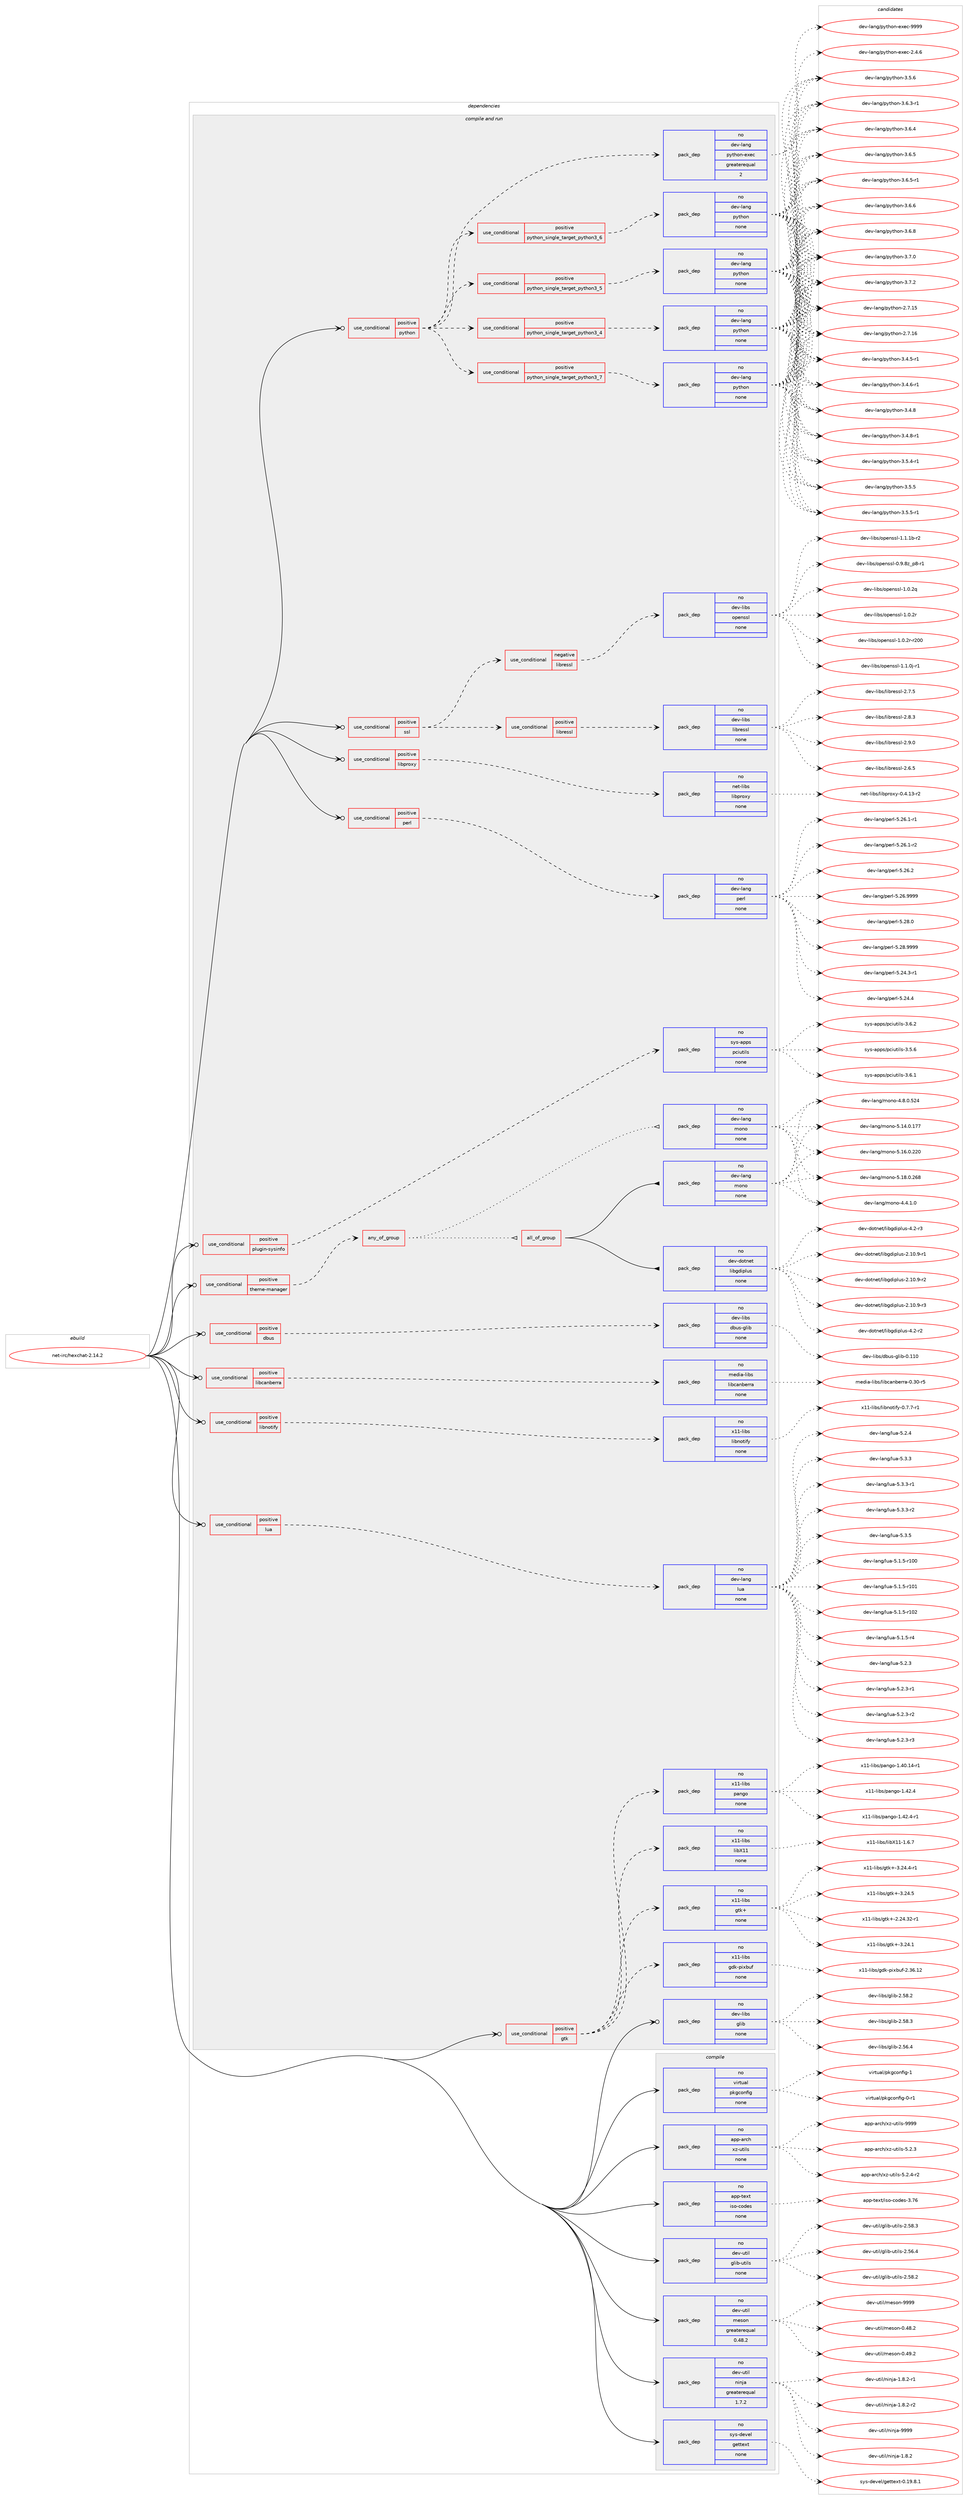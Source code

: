 digraph prolog {

# *************
# Graph options
# *************

newrank=true;
concentrate=true;
compound=true;
graph [rankdir=LR,fontname=Helvetica,fontsize=10,ranksep=1.5];#, ranksep=2.5, nodesep=0.2];
edge  [arrowhead=vee];
node  [fontname=Helvetica,fontsize=10];

# **********
# The ebuild
# **********

subgraph cluster_leftcol {
color=gray;
rank=same;
label=<<i>ebuild</i>>;
id [label="net-irc/hexchat-2.14.2", color=red, width=4, href="../net-irc/hexchat-2.14.2.svg"];
}

# ****************
# The dependencies
# ****************

subgraph cluster_midcol {
color=gray;
label=<<i>dependencies</i>>;
subgraph cluster_compile {
fillcolor="#eeeeee";
style=filled;
label=<<i>compile</i>>;
subgraph pack1184245 {
dependency1656429 [label=<<TABLE BORDER="0" CELLBORDER="1" CELLSPACING="0" CELLPADDING="4" WIDTH="220"><TR><TD ROWSPAN="6" CELLPADDING="30">pack_dep</TD></TR><TR><TD WIDTH="110">no</TD></TR><TR><TD>app-arch</TD></TR><TR><TD>xz-utils</TD></TR><TR><TD>none</TD></TR><TR><TD></TD></TR></TABLE>>, shape=none, color=blue];
}
id:e -> dependency1656429:w [weight=20,style="solid",arrowhead="vee"];
subgraph pack1184246 {
dependency1656430 [label=<<TABLE BORDER="0" CELLBORDER="1" CELLSPACING="0" CELLPADDING="4" WIDTH="220"><TR><TD ROWSPAN="6" CELLPADDING="30">pack_dep</TD></TR><TR><TD WIDTH="110">no</TD></TR><TR><TD>app-text</TD></TR><TR><TD>iso-codes</TD></TR><TR><TD>none</TD></TR><TR><TD></TD></TR></TABLE>>, shape=none, color=blue];
}
id:e -> dependency1656430:w [weight=20,style="solid",arrowhead="vee"];
subgraph pack1184247 {
dependency1656431 [label=<<TABLE BORDER="0" CELLBORDER="1" CELLSPACING="0" CELLPADDING="4" WIDTH="220"><TR><TD ROWSPAN="6" CELLPADDING="30">pack_dep</TD></TR><TR><TD WIDTH="110">no</TD></TR><TR><TD>dev-util</TD></TR><TR><TD>glib-utils</TD></TR><TR><TD>none</TD></TR><TR><TD></TD></TR></TABLE>>, shape=none, color=blue];
}
id:e -> dependency1656431:w [weight=20,style="solid",arrowhead="vee"];
subgraph pack1184248 {
dependency1656432 [label=<<TABLE BORDER="0" CELLBORDER="1" CELLSPACING="0" CELLPADDING="4" WIDTH="220"><TR><TD ROWSPAN="6" CELLPADDING="30">pack_dep</TD></TR><TR><TD WIDTH="110">no</TD></TR><TR><TD>dev-util</TD></TR><TR><TD>meson</TD></TR><TR><TD>greaterequal</TD></TR><TR><TD>0.48.2</TD></TR></TABLE>>, shape=none, color=blue];
}
id:e -> dependency1656432:w [weight=20,style="solid",arrowhead="vee"];
subgraph pack1184249 {
dependency1656433 [label=<<TABLE BORDER="0" CELLBORDER="1" CELLSPACING="0" CELLPADDING="4" WIDTH="220"><TR><TD ROWSPAN="6" CELLPADDING="30">pack_dep</TD></TR><TR><TD WIDTH="110">no</TD></TR><TR><TD>dev-util</TD></TR><TR><TD>ninja</TD></TR><TR><TD>greaterequal</TD></TR><TR><TD>1.7.2</TD></TR></TABLE>>, shape=none, color=blue];
}
id:e -> dependency1656433:w [weight=20,style="solid",arrowhead="vee"];
subgraph pack1184250 {
dependency1656434 [label=<<TABLE BORDER="0" CELLBORDER="1" CELLSPACING="0" CELLPADDING="4" WIDTH="220"><TR><TD ROWSPAN="6" CELLPADDING="30">pack_dep</TD></TR><TR><TD WIDTH="110">no</TD></TR><TR><TD>sys-devel</TD></TR><TR><TD>gettext</TD></TR><TR><TD>none</TD></TR><TR><TD></TD></TR></TABLE>>, shape=none, color=blue];
}
id:e -> dependency1656434:w [weight=20,style="solid",arrowhead="vee"];
subgraph pack1184251 {
dependency1656435 [label=<<TABLE BORDER="0" CELLBORDER="1" CELLSPACING="0" CELLPADDING="4" WIDTH="220"><TR><TD ROWSPAN="6" CELLPADDING="30">pack_dep</TD></TR><TR><TD WIDTH="110">no</TD></TR><TR><TD>virtual</TD></TR><TR><TD>pkgconfig</TD></TR><TR><TD>none</TD></TR><TR><TD></TD></TR></TABLE>>, shape=none, color=blue];
}
id:e -> dependency1656435:w [weight=20,style="solid",arrowhead="vee"];
}
subgraph cluster_compileandrun {
fillcolor="#eeeeee";
style=filled;
label=<<i>compile and run</i>>;
subgraph cond445334 {
dependency1656436 [label=<<TABLE BORDER="0" CELLBORDER="1" CELLSPACING="0" CELLPADDING="4"><TR><TD ROWSPAN="3" CELLPADDING="10">use_conditional</TD></TR><TR><TD>positive</TD></TR><TR><TD>dbus</TD></TR></TABLE>>, shape=none, color=red];
subgraph pack1184252 {
dependency1656437 [label=<<TABLE BORDER="0" CELLBORDER="1" CELLSPACING="0" CELLPADDING="4" WIDTH="220"><TR><TD ROWSPAN="6" CELLPADDING="30">pack_dep</TD></TR><TR><TD WIDTH="110">no</TD></TR><TR><TD>dev-libs</TD></TR><TR><TD>dbus-glib</TD></TR><TR><TD>none</TD></TR><TR><TD></TD></TR></TABLE>>, shape=none, color=blue];
}
dependency1656436:e -> dependency1656437:w [weight=20,style="dashed",arrowhead="vee"];
}
id:e -> dependency1656436:w [weight=20,style="solid",arrowhead="odotvee"];
subgraph cond445335 {
dependency1656438 [label=<<TABLE BORDER="0" CELLBORDER="1" CELLSPACING="0" CELLPADDING="4"><TR><TD ROWSPAN="3" CELLPADDING="10">use_conditional</TD></TR><TR><TD>positive</TD></TR><TR><TD>gtk</TD></TR></TABLE>>, shape=none, color=red];
subgraph pack1184253 {
dependency1656439 [label=<<TABLE BORDER="0" CELLBORDER="1" CELLSPACING="0" CELLPADDING="4" WIDTH="220"><TR><TD ROWSPAN="6" CELLPADDING="30">pack_dep</TD></TR><TR><TD WIDTH="110">no</TD></TR><TR><TD>x11-libs</TD></TR><TR><TD>gdk-pixbuf</TD></TR><TR><TD>none</TD></TR><TR><TD></TD></TR></TABLE>>, shape=none, color=blue];
}
dependency1656438:e -> dependency1656439:w [weight=20,style="dashed",arrowhead="vee"];
subgraph pack1184254 {
dependency1656440 [label=<<TABLE BORDER="0" CELLBORDER="1" CELLSPACING="0" CELLPADDING="4" WIDTH="220"><TR><TD ROWSPAN="6" CELLPADDING="30">pack_dep</TD></TR><TR><TD WIDTH="110">no</TD></TR><TR><TD>x11-libs</TD></TR><TR><TD>gtk+</TD></TR><TR><TD>none</TD></TR><TR><TD></TD></TR></TABLE>>, shape=none, color=blue];
}
dependency1656438:e -> dependency1656440:w [weight=20,style="dashed",arrowhead="vee"];
subgraph pack1184255 {
dependency1656441 [label=<<TABLE BORDER="0" CELLBORDER="1" CELLSPACING="0" CELLPADDING="4" WIDTH="220"><TR><TD ROWSPAN="6" CELLPADDING="30">pack_dep</TD></TR><TR><TD WIDTH="110">no</TD></TR><TR><TD>x11-libs</TD></TR><TR><TD>libX11</TD></TR><TR><TD>none</TD></TR><TR><TD></TD></TR></TABLE>>, shape=none, color=blue];
}
dependency1656438:e -> dependency1656441:w [weight=20,style="dashed",arrowhead="vee"];
subgraph pack1184256 {
dependency1656442 [label=<<TABLE BORDER="0" CELLBORDER="1" CELLSPACING="0" CELLPADDING="4" WIDTH="220"><TR><TD ROWSPAN="6" CELLPADDING="30">pack_dep</TD></TR><TR><TD WIDTH="110">no</TD></TR><TR><TD>x11-libs</TD></TR><TR><TD>pango</TD></TR><TR><TD>none</TD></TR><TR><TD></TD></TR></TABLE>>, shape=none, color=blue];
}
dependency1656438:e -> dependency1656442:w [weight=20,style="dashed",arrowhead="vee"];
}
id:e -> dependency1656438:w [weight=20,style="solid",arrowhead="odotvee"];
subgraph cond445336 {
dependency1656443 [label=<<TABLE BORDER="0" CELLBORDER="1" CELLSPACING="0" CELLPADDING="4"><TR><TD ROWSPAN="3" CELLPADDING="10">use_conditional</TD></TR><TR><TD>positive</TD></TR><TR><TD>libcanberra</TD></TR></TABLE>>, shape=none, color=red];
subgraph pack1184257 {
dependency1656444 [label=<<TABLE BORDER="0" CELLBORDER="1" CELLSPACING="0" CELLPADDING="4" WIDTH="220"><TR><TD ROWSPAN="6" CELLPADDING="30">pack_dep</TD></TR><TR><TD WIDTH="110">no</TD></TR><TR><TD>media-libs</TD></TR><TR><TD>libcanberra</TD></TR><TR><TD>none</TD></TR><TR><TD></TD></TR></TABLE>>, shape=none, color=blue];
}
dependency1656443:e -> dependency1656444:w [weight=20,style="dashed",arrowhead="vee"];
}
id:e -> dependency1656443:w [weight=20,style="solid",arrowhead="odotvee"];
subgraph cond445337 {
dependency1656445 [label=<<TABLE BORDER="0" CELLBORDER="1" CELLSPACING="0" CELLPADDING="4"><TR><TD ROWSPAN="3" CELLPADDING="10">use_conditional</TD></TR><TR><TD>positive</TD></TR><TR><TD>libnotify</TD></TR></TABLE>>, shape=none, color=red];
subgraph pack1184258 {
dependency1656446 [label=<<TABLE BORDER="0" CELLBORDER="1" CELLSPACING="0" CELLPADDING="4" WIDTH="220"><TR><TD ROWSPAN="6" CELLPADDING="30">pack_dep</TD></TR><TR><TD WIDTH="110">no</TD></TR><TR><TD>x11-libs</TD></TR><TR><TD>libnotify</TD></TR><TR><TD>none</TD></TR><TR><TD></TD></TR></TABLE>>, shape=none, color=blue];
}
dependency1656445:e -> dependency1656446:w [weight=20,style="dashed",arrowhead="vee"];
}
id:e -> dependency1656445:w [weight=20,style="solid",arrowhead="odotvee"];
subgraph cond445338 {
dependency1656447 [label=<<TABLE BORDER="0" CELLBORDER="1" CELLSPACING="0" CELLPADDING="4"><TR><TD ROWSPAN="3" CELLPADDING="10">use_conditional</TD></TR><TR><TD>positive</TD></TR><TR><TD>libproxy</TD></TR></TABLE>>, shape=none, color=red];
subgraph pack1184259 {
dependency1656448 [label=<<TABLE BORDER="0" CELLBORDER="1" CELLSPACING="0" CELLPADDING="4" WIDTH="220"><TR><TD ROWSPAN="6" CELLPADDING="30">pack_dep</TD></TR><TR><TD WIDTH="110">no</TD></TR><TR><TD>net-libs</TD></TR><TR><TD>libproxy</TD></TR><TR><TD>none</TD></TR><TR><TD></TD></TR></TABLE>>, shape=none, color=blue];
}
dependency1656447:e -> dependency1656448:w [weight=20,style="dashed",arrowhead="vee"];
}
id:e -> dependency1656447:w [weight=20,style="solid",arrowhead="odotvee"];
subgraph cond445339 {
dependency1656449 [label=<<TABLE BORDER="0" CELLBORDER="1" CELLSPACING="0" CELLPADDING="4"><TR><TD ROWSPAN="3" CELLPADDING="10">use_conditional</TD></TR><TR><TD>positive</TD></TR><TR><TD>lua</TD></TR></TABLE>>, shape=none, color=red];
subgraph pack1184260 {
dependency1656450 [label=<<TABLE BORDER="0" CELLBORDER="1" CELLSPACING="0" CELLPADDING="4" WIDTH="220"><TR><TD ROWSPAN="6" CELLPADDING="30">pack_dep</TD></TR><TR><TD WIDTH="110">no</TD></TR><TR><TD>dev-lang</TD></TR><TR><TD>lua</TD></TR><TR><TD>none</TD></TR><TR><TD></TD></TR></TABLE>>, shape=none, color=blue];
}
dependency1656449:e -> dependency1656450:w [weight=20,style="dashed",arrowhead="vee"];
}
id:e -> dependency1656449:w [weight=20,style="solid",arrowhead="odotvee"];
subgraph cond445340 {
dependency1656451 [label=<<TABLE BORDER="0" CELLBORDER="1" CELLSPACING="0" CELLPADDING="4"><TR><TD ROWSPAN="3" CELLPADDING="10">use_conditional</TD></TR><TR><TD>positive</TD></TR><TR><TD>perl</TD></TR></TABLE>>, shape=none, color=red];
subgraph pack1184261 {
dependency1656452 [label=<<TABLE BORDER="0" CELLBORDER="1" CELLSPACING="0" CELLPADDING="4" WIDTH="220"><TR><TD ROWSPAN="6" CELLPADDING="30">pack_dep</TD></TR><TR><TD WIDTH="110">no</TD></TR><TR><TD>dev-lang</TD></TR><TR><TD>perl</TD></TR><TR><TD>none</TD></TR><TR><TD></TD></TR></TABLE>>, shape=none, color=blue];
}
dependency1656451:e -> dependency1656452:w [weight=20,style="dashed",arrowhead="vee"];
}
id:e -> dependency1656451:w [weight=20,style="solid",arrowhead="odotvee"];
subgraph cond445341 {
dependency1656453 [label=<<TABLE BORDER="0" CELLBORDER="1" CELLSPACING="0" CELLPADDING="4"><TR><TD ROWSPAN="3" CELLPADDING="10">use_conditional</TD></TR><TR><TD>positive</TD></TR><TR><TD>plugin-sysinfo</TD></TR></TABLE>>, shape=none, color=red];
subgraph pack1184262 {
dependency1656454 [label=<<TABLE BORDER="0" CELLBORDER="1" CELLSPACING="0" CELLPADDING="4" WIDTH="220"><TR><TD ROWSPAN="6" CELLPADDING="30">pack_dep</TD></TR><TR><TD WIDTH="110">no</TD></TR><TR><TD>sys-apps</TD></TR><TR><TD>pciutils</TD></TR><TR><TD>none</TD></TR><TR><TD></TD></TR></TABLE>>, shape=none, color=blue];
}
dependency1656453:e -> dependency1656454:w [weight=20,style="dashed",arrowhead="vee"];
}
id:e -> dependency1656453:w [weight=20,style="solid",arrowhead="odotvee"];
subgraph cond445342 {
dependency1656455 [label=<<TABLE BORDER="0" CELLBORDER="1" CELLSPACING="0" CELLPADDING="4"><TR><TD ROWSPAN="3" CELLPADDING="10">use_conditional</TD></TR><TR><TD>positive</TD></TR><TR><TD>python</TD></TR></TABLE>>, shape=none, color=red];
subgraph cond445343 {
dependency1656456 [label=<<TABLE BORDER="0" CELLBORDER="1" CELLSPACING="0" CELLPADDING="4"><TR><TD ROWSPAN="3" CELLPADDING="10">use_conditional</TD></TR><TR><TD>positive</TD></TR><TR><TD>python_single_target_python3_4</TD></TR></TABLE>>, shape=none, color=red];
subgraph pack1184263 {
dependency1656457 [label=<<TABLE BORDER="0" CELLBORDER="1" CELLSPACING="0" CELLPADDING="4" WIDTH="220"><TR><TD ROWSPAN="6" CELLPADDING="30">pack_dep</TD></TR><TR><TD WIDTH="110">no</TD></TR><TR><TD>dev-lang</TD></TR><TR><TD>python</TD></TR><TR><TD>none</TD></TR><TR><TD></TD></TR></TABLE>>, shape=none, color=blue];
}
dependency1656456:e -> dependency1656457:w [weight=20,style="dashed",arrowhead="vee"];
}
dependency1656455:e -> dependency1656456:w [weight=20,style="dashed",arrowhead="vee"];
subgraph cond445344 {
dependency1656458 [label=<<TABLE BORDER="0" CELLBORDER="1" CELLSPACING="0" CELLPADDING="4"><TR><TD ROWSPAN="3" CELLPADDING="10">use_conditional</TD></TR><TR><TD>positive</TD></TR><TR><TD>python_single_target_python3_5</TD></TR></TABLE>>, shape=none, color=red];
subgraph pack1184264 {
dependency1656459 [label=<<TABLE BORDER="0" CELLBORDER="1" CELLSPACING="0" CELLPADDING="4" WIDTH="220"><TR><TD ROWSPAN="6" CELLPADDING="30">pack_dep</TD></TR><TR><TD WIDTH="110">no</TD></TR><TR><TD>dev-lang</TD></TR><TR><TD>python</TD></TR><TR><TD>none</TD></TR><TR><TD></TD></TR></TABLE>>, shape=none, color=blue];
}
dependency1656458:e -> dependency1656459:w [weight=20,style="dashed",arrowhead="vee"];
}
dependency1656455:e -> dependency1656458:w [weight=20,style="dashed",arrowhead="vee"];
subgraph cond445345 {
dependency1656460 [label=<<TABLE BORDER="0" CELLBORDER="1" CELLSPACING="0" CELLPADDING="4"><TR><TD ROWSPAN="3" CELLPADDING="10">use_conditional</TD></TR><TR><TD>positive</TD></TR><TR><TD>python_single_target_python3_6</TD></TR></TABLE>>, shape=none, color=red];
subgraph pack1184265 {
dependency1656461 [label=<<TABLE BORDER="0" CELLBORDER="1" CELLSPACING="0" CELLPADDING="4" WIDTH="220"><TR><TD ROWSPAN="6" CELLPADDING="30">pack_dep</TD></TR><TR><TD WIDTH="110">no</TD></TR><TR><TD>dev-lang</TD></TR><TR><TD>python</TD></TR><TR><TD>none</TD></TR><TR><TD></TD></TR></TABLE>>, shape=none, color=blue];
}
dependency1656460:e -> dependency1656461:w [weight=20,style="dashed",arrowhead="vee"];
}
dependency1656455:e -> dependency1656460:w [weight=20,style="dashed",arrowhead="vee"];
subgraph cond445346 {
dependency1656462 [label=<<TABLE BORDER="0" CELLBORDER="1" CELLSPACING="0" CELLPADDING="4"><TR><TD ROWSPAN="3" CELLPADDING="10">use_conditional</TD></TR><TR><TD>positive</TD></TR><TR><TD>python_single_target_python3_7</TD></TR></TABLE>>, shape=none, color=red];
subgraph pack1184266 {
dependency1656463 [label=<<TABLE BORDER="0" CELLBORDER="1" CELLSPACING="0" CELLPADDING="4" WIDTH="220"><TR><TD ROWSPAN="6" CELLPADDING="30">pack_dep</TD></TR><TR><TD WIDTH="110">no</TD></TR><TR><TD>dev-lang</TD></TR><TR><TD>python</TD></TR><TR><TD>none</TD></TR><TR><TD></TD></TR></TABLE>>, shape=none, color=blue];
}
dependency1656462:e -> dependency1656463:w [weight=20,style="dashed",arrowhead="vee"];
}
dependency1656455:e -> dependency1656462:w [weight=20,style="dashed",arrowhead="vee"];
subgraph pack1184267 {
dependency1656464 [label=<<TABLE BORDER="0" CELLBORDER="1" CELLSPACING="0" CELLPADDING="4" WIDTH="220"><TR><TD ROWSPAN="6" CELLPADDING="30">pack_dep</TD></TR><TR><TD WIDTH="110">no</TD></TR><TR><TD>dev-lang</TD></TR><TR><TD>python-exec</TD></TR><TR><TD>greaterequal</TD></TR><TR><TD>2</TD></TR></TABLE>>, shape=none, color=blue];
}
dependency1656455:e -> dependency1656464:w [weight=20,style="dashed",arrowhead="vee"];
}
id:e -> dependency1656455:w [weight=20,style="solid",arrowhead="odotvee"];
subgraph cond445347 {
dependency1656465 [label=<<TABLE BORDER="0" CELLBORDER="1" CELLSPACING="0" CELLPADDING="4"><TR><TD ROWSPAN="3" CELLPADDING="10">use_conditional</TD></TR><TR><TD>positive</TD></TR><TR><TD>ssl</TD></TR></TABLE>>, shape=none, color=red];
subgraph cond445348 {
dependency1656466 [label=<<TABLE BORDER="0" CELLBORDER="1" CELLSPACING="0" CELLPADDING="4"><TR><TD ROWSPAN="3" CELLPADDING="10">use_conditional</TD></TR><TR><TD>negative</TD></TR><TR><TD>libressl</TD></TR></TABLE>>, shape=none, color=red];
subgraph pack1184268 {
dependency1656467 [label=<<TABLE BORDER="0" CELLBORDER="1" CELLSPACING="0" CELLPADDING="4" WIDTH="220"><TR><TD ROWSPAN="6" CELLPADDING="30">pack_dep</TD></TR><TR><TD WIDTH="110">no</TD></TR><TR><TD>dev-libs</TD></TR><TR><TD>openssl</TD></TR><TR><TD>none</TD></TR><TR><TD></TD></TR></TABLE>>, shape=none, color=blue];
}
dependency1656466:e -> dependency1656467:w [weight=20,style="dashed",arrowhead="vee"];
}
dependency1656465:e -> dependency1656466:w [weight=20,style="dashed",arrowhead="vee"];
subgraph cond445349 {
dependency1656468 [label=<<TABLE BORDER="0" CELLBORDER="1" CELLSPACING="0" CELLPADDING="4"><TR><TD ROWSPAN="3" CELLPADDING="10">use_conditional</TD></TR><TR><TD>positive</TD></TR><TR><TD>libressl</TD></TR></TABLE>>, shape=none, color=red];
subgraph pack1184269 {
dependency1656469 [label=<<TABLE BORDER="0" CELLBORDER="1" CELLSPACING="0" CELLPADDING="4" WIDTH="220"><TR><TD ROWSPAN="6" CELLPADDING="30">pack_dep</TD></TR><TR><TD WIDTH="110">no</TD></TR><TR><TD>dev-libs</TD></TR><TR><TD>libressl</TD></TR><TR><TD>none</TD></TR><TR><TD></TD></TR></TABLE>>, shape=none, color=blue];
}
dependency1656468:e -> dependency1656469:w [weight=20,style="dashed",arrowhead="vee"];
}
dependency1656465:e -> dependency1656468:w [weight=20,style="dashed",arrowhead="vee"];
}
id:e -> dependency1656465:w [weight=20,style="solid",arrowhead="odotvee"];
subgraph cond445350 {
dependency1656470 [label=<<TABLE BORDER="0" CELLBORDER="1" CELLSPACING="0" CELLPADDING="4"><TR><TD ROWSPAN="3" CELLPADDING="10">use_conditional</TD></TR><TR><TD>positive</TD></TR><TR><TD>theme-manager</TD></TR></TABLE>>, shape=none, color=red];
subgraph any26065 {
dependency1656471 [label=<<TABLE BORDER="0" CELLBORDER="1" CELLSPACING="0" CELLPADDING="4"><TR><TD CELLPADDING="10">any_of_group</TD></TR></TABLE>>, shape=none, color=red];subgraph all788 {
dependency1656472 [label=<<TABLE BORDER="0" CELLBORDER="1" CELLSPACING="0" CELLPADDING="4"><TR><TD CELLPADDING="10">all_of_group</TD></TR></TABLE>>, shape=none, color=red];subgraph pack1184270 {
dependency1656473 [label=<<TABLE BORDER="0" CELLBORDER="1" CELLSPACING="0" CELLPADDING="4" WIDTH="220"><TR><TD ROWSPAN="6" CELLPADDING="30">pack_dep</TD></TR><TR><TD WIDTH="110">no</TD></TR><TR><TD>dev-lang</TD></TR><TR><TD>mono</TD></TR><TR><TD>none</TD></TR><TR><TD></TD></TR></TABLE>>, shape=none, color=blue];
}
dependency1656472:e -> dependency1656473:w [weight=20,style="solid",arrowhead="inv"];
subgraph pack1184271 {
dependency1656474 [label=<<TABLE BORDER="0" CELLBORDER="1" CELLSPACING="0" CELLPADDING="4" WIDTH="220"><TR><TD ROWSPAN="6" CELLPADDING="30">pack_dep</TD></TR><TR><TD WIDTH="110">no</TD></TR><TR><TD>dev-dotnet</TD></TR><TR><TD>libgdiplus</TD></TR><TR><TD>none</TD></TR><TR><TD></TD></TR></TABLE>>, shape=none, color=blue];
}
dependency1656472:e -> dependency1656474:w [weight=20,style="solid",arrowhead="inv"];
}
dependency1656471:e -> dependency1656472:w [weight=20,style="dotted",arrowhead="oinv"];
subgraph pack1184272 {
dependency1656475 [label=<<TABLE BORDER="0" CELLBORDER="1" CELLSPACING="0" CELLPADDING="4" WIDTH="220"><TR><TD ROWSPAN="6" CELLPADDING="30">pack_dep</TD></TR><TR><TD WIDTH="110">no</TD></TR><TR><TD>dev-lang</TD></TR><TR><TD>mono</TD></TR><TR><TD>none</TD></TR><TR><TD></TD></TR></TABLE>>, shape=none, color=blue];
}
dependency1656471:e -> dependency1656475:w [weight=20,style="dotted",arrowhead="oinv"];
}
dependency1656470:e -> dependency1656471:w [weight=20,style="dashed",arrowhead="vee"];
}
id:e -> dependency1656470:w [weight=20,style="solid",arrowhead="odotvee"];
subgraph pack1184273 {
dependency1656476 [label=<<TABLE BORDER="0" CELLBORDER="1" CELLSPACING="0" CELLPADDING="4" WIDTH="220"><TR><TD ROWSPAN="6" CELLPADDING="30">pack_dep</TD></TR><TR><TD WIDTH="110">no</TD></TR><TR><TD>dev-libs</TD></TR><TR><TD>glib</TD></TR><TR><TD>none</TD></TR><TR><TD></TD></TR></TABLE>>, shape=none, color=blue];
}
id:e -> dependency1656476:w [weight=20,style="solid",arrowhead="odotvee"];
}
subgraph cluster_run {
fillcolor="#eeeeee";
style=filled;
label=<<i>run</i>>;
}
}

# **************
# The candidates
# **************

subgraph cluster_choices {
rank=same;
color=gray;
label=<<i>candidates</i>>;

subgraph choice1184245 {
color=black;
nodesep=1;
choice971121124597114991044712012245117116105108115455346504651 [label="app-arch/xz-utils-5.2.3", color=red, width=4,href="../app-arch/xz-utils-5.2.3.svg"];
choice9711211245971149910447120122451171161051081154553465046524511450 [label="app-arch/xz-utils-5.2.4-r2", color=red, width=4,href="../app-arch/xz-utils-5.2.4-r2.svg"];
choice9711211245971149910447120122451171161051081154557575757 [label="app-arch/xz-utils-9999", color=red, width=4,href="../app-arch/xz-utils-9999.svg"];
dependency1656429:e -> choice971121124597114991044712012245117116105108115455346504651:w [style=dotted,weight="100"];
dependency1656429:e -> choice9711211245971149910447120122451171161051081154553465046524511450:w [style=dotted,weight="100"];
dependency1656429:e -> choice9711211245971149910447120122451171161051081154557575757:w [style=dotted,weight="100"];
}
subgraph choice1184246 {
color=black;
nodesep=1;
choice97112112451161011201164710511511145991111001011154551465554 [label="app-text/iso-codes-3.76", color=red, width=4,href="../app-text/iso-codes-3.76.svg"];
dependency1656430:e -> choice97112112451161011201164710511511145991111001011154551465554:w [style=dotted,weight="100"];
}
subgraph choice1184247 {
color=black;
nodesep=1;
choice1001011184511711610510847103108105984511711610510811545504653544652 [label="dev-util/glib-utils-2.56.4", color=red, width=4,href="../dev-util/glib-utils-2.56.4.svg"];
choice1001011184511711610510847103108105984511711610510811545504653564650 [label="dev-util/glib-utils-2.58.2", color=red, width=4,href="../dev-util/glib-utils-2.58.2.svg"];
choice1001011184511711610510847103108105984511711610510811545504653564651 [label="dev-util/glib-utils-2.58.3", color=red, width=4,href="../dev-util/glib-utils-2.58.3.svg"];
dependency1656431:e -> choice1001011184511711610510847103108105984511711610510811545504653544652:w [style=dotted,weight="100"];
dependency1656431:e -> choice1001011184511711610510847103108105984511711610510811545504653564650:w [style=dotted,weight="100"];
dependency1656431:e -> choice1001011184511711610510847103108105984511711610510811545504653564651:w [style=dotted,weight="100"];
}
subgraph choice1184248 {
color=black;
nodesep=1;
choice100101118451171161051084710910111511111045484652564650 [label="dev-util/meson-0.48.2", color=red, width=4,href="../dev-util/meson-0.48.2.svg"];
choice100101118451171161051084710910111511111045484652574650 [label="dev-util/meson-0.49.2", color=red, width=4,href="../dev-util/meson-0.49.2.svg"];
choice10010111845117116105108471091011151111104557575757 [label="dev-util/meson-9999", color=red, width=4,href="../dev-util/meson-9999.svg"];
dependency1656432:e -> choice100101118451171161051084710910111511111045484652564650:w [style=dotted,weight="100"];
dependency1656432:e -> choice100101118451171161051084710910111511111045484652574650:w [style=dotted,weight="100"];
dependency1656432:e -> choice10010111845117116105108471091011151111104557575757:w [style=dotted,weight="100"];
}
subgraph choice1184249 {
color=black;
nodesep=1;
choice100101118451171161051084711010511010697454946564650 [label="dev-util/ninja-1.8.2", color=red, width=4,href="../dev-util/ninja-1.8.2.svg"];
choice1001011184511711610510847110105110106974549465646504511449 [label="dev-util/ninja-1.8.2-r1", color=red, width=4,href="../dev-util/ninja-1.8.2-r1.svg"];
choice1001011184511711610510847110105110106974549465646504511450 [label="dev-util/ninja-1.8.2-r2", color=red, width=4,href="../dev-util/ninja-1.8.2-r2.svg"];
choice1001011184511711610510847110105110106974557575757 [label="dev-util/ninja-9999", color=red, width=4,href="../dev-util/ninja-9999.svg"];
dependency1656433:e -> choice100101118451171161051084711010511010697454946564650:w [style=dotted,weight="100"];
dependency1656433:e -> choice1001011184511711610510847110105110106974549465646504511449:w [style=dotted,weight="100"];
dependency1656433:e -> choice1001011184511711610510847110105110106974549465646504511450:w [style=dotted,weight="100"];
dependency1656433:e -> choice1001011184511711610510847110105110106974557575757:w [style=dotted,weight="100"];
}
subgraph choice1184250 {
color=black;
nodesep=1;
choice1151211154510010111810110847103101116116101120116454846495746564649 [label="sys-devel/gettext-0.19.8.1", color=red, width=4,href="../sys-devel/gettext-0.19.8.1.svg"];
dependency1656434:e -> choice1151211154510010111810110847103101116116101120116454846495746564649:w [style=dotted,weight="100"];
}
subgraph choice1184251 {
color=black;
nodesep=1;
choice11810511411611797108471121071039911111010210510345484511449 [label="virtual/pkgconfig-0-r1", color=red, width=4,href="../virtual/pkgconfig-0-r1.svg"];
choice1181051141161179710847112107103991111101021051034549 [label="virtual/pkgconfig-1", color=red, width=4,href="../virtual/pkgconfig-1.svg"];
dependency1656435:e -> choice11810511411611797108471121071039911111010210510345484511449:w [style=dotted,weight="100"];
dependency1656435:e -> choice1181051141161179710847112107103991111101021051034549:w [style=dotted,weight="100"];
}
subgraph choice1184252 {
color=black;
nodesep=1;
choice100101118451081059811547100981171154510310810598454846494948 [label="dev-libs/dbus-glib-0.110", color=red, width=4,href="../dev-libs/dbus-glib-0.110.svg"];
dependency1656437:e -> choice100101118451081059811547100981171154510310810598454846494948:w [style=dotted,weight="100"];
}
subgraph choice1184253 {
color=black;
nodesep=1;
choice120494945108105981154710310010745112105120981171024550465154464950 [label="x11-libs/gdk-pixbuf-2.36.12", color=red, width=4,href="../x11-libs/gdk-pixbuf-2.36.12.svg"];
dependency1656439:e -> choice120494945108105981154710310010745112105120981171024550465154464950:w [style=dotted,weight="100"];
}
subgraph choice1184254 {
color=black;
nodesep=1;
choice12049494510810598115471031161074345504650524651504511449 [label="x11-libs/gtk+-2.24.32-r1", color=red, width=4,href="../x11-libs/gtk+-2.24.32-r1.svg"];
choice12049494510810598115471031161074345514650524649 [label="x11-libs/gtk+-3.24.1", color=red, width=4,href="../x11-libs/gtk+-3.24.1.svg"];
choice120494945108105981154710311610743455146505246524511449 [label="x11-libs/gtk+-3.24.4-r1", color=red, width=4,href="../x11-libs/gtk+-3.24.4-r1.svg"];
choice12049494510810598115471031161074345514650524653 [label="x11-libs/gtk+-3.24.5", color=red, width=4,href="../x11-libs/gtk+-3.24.5.svg"];
dependency1656440:e -> choice12049494510810598115471031161074345504650524651504511449:w [style=dotted,weight="100"];
dependency1656440:e -> choice12049494510810598115471031161074345514650524649:w [style=dotted,weight="100"];
dependency1656440:e -> choice120494945108105981154710311610743455146505246524511449:w [style=dotted,weight="100"];
dependency1656440:e -> choice12049494510810598115471031161074345514650524653:w [style=dotted,weight="100"];
}
subgraph choice1184255 {
color=black;
nodesep=1;
choice120494945108105981154710810598884949454946544655 [label="x11-libs/libX11-1.6.7", color=red, width=4,href="../x11-libs/libX11-1.6.7.svg"];
dependency1656441:e -> choice120494945108105981154710810598884949454946544655:w [style=dotted,weight="100"];
}
subgraph choice1184256 {
color=black;
nodesep=1;
choice12049494510810598115471129711010311145494652484649524511449 [label="x11-libs/pango-1.40.14-r1", color=red, width=4,href="../x11-libs/pango-1.40.14-r1.svg"];
choice12049494510810598115471129711010311145494652504652 [label="x11-libs/pango-1.42.4", color=red, width=4,href="../x11-libs/pango-1.42.4.svg"];
choice120494945108105981154711297110103111454946525046524511449 [label="x11-libs/pango-1.42.4-r1", color=red, width=4,href="../x11-libs/pango-1.42.4-r1.svg"];
dependency1656442:e -> choice12049494510810598115471129711010311145494652484649524511449:w [style=dotted,weight="100"];
dependency1656442:e -> choice12049494510810598115471129711010311145494652504652:w [style=dotted,weight="100"];
dependency1656442:e -> choice120494945108105981154711297110103111454946525046524511449:w [style=dotted,weight="100"];
}
subgraph choice1184257 {
color=black;
nodesep=1;
choice10910110010597451081059811547108105989997110981011141149745484651484511453 [label="media-libs/libcanberra-0.30-r5", color=red, width=4,href="../media-libs/libcanberra-0.30-r5.svg"];
dependency1656444:e -> choice10910110010597451081059811547108105989997110981011141149745484651484511453:w [style=dotted,weight="100"];
}
subgraph choice1184258 {
color=black;
nodesep=1;
choice1204949451081059811547108105981101111161051021214548465546554511449 [label="x11-libs/libnotify-0.7.7-r1", color=red, width=4,href="../x11-libs/libnotify-0.7.7-r1.svg"];
dependency1656446:e -> choice1204949451081059811547108105981101111161051021214548465546554511449:w [style=dotted,weight="100"];
}
subgraph choice1184259 {
color=black;
nodesep=1;
choice11010111645108105981154710810598112114111120121454846524649514511450 [label="net-libs/libproxy-0.4.13-r2", color=red, width=4,href="../net-libs/libproxy-0.4.13-r2.svg"];
dependency1656448:e -> choice11010111645108105981154710810598112114111120121454846524649514511450:w [style=dotted,weight="100"];
}
subgraph choice1184260 {
color=black;
nodesep=1;
choice1001011184510897110103471081179745534649465345114494848 [label="dev-lang/lua-5.1.5-r100", color=red, width=4,href="../dev-lang/lua-5.1.5-r100.svg"];
choice1001011184510897110103471081179745534649465345114494849 [label="dev-lang/lua-5.1.5-r101", color=red, width=4,href="../dev-lang/lua-5.1.5-r101.svg"];
choice1001011184510897110103471081179745534649465345114494850 [label="dev-lang/lua-5.1.5-r102", color=red, width=4,href="../dev-lang/lua-5.1.5-r102.svg"];
choice100101118451089711010347108117974553464946534511452 [label="dev-lang/lua-5.1.5-r4", color=red, width=4,href="../dev-lang/lua-5.1.5-r4.svg"];
choice10010111845108971101034710811797455346504651 [label="dev-lang/lua-5.2.3", color=red, width=4,href="../dev-lang/lua-5.2.3.svg"];
choice100101118451089711010347108117974553465046514511449 [label="dev-lang/lua-5.2.3-r1", color=red, width=4,href="../dev-lang/lua-5.2.3-r1.svg"];
choice100101118451089711010347108117974553465046514511450 [label="dev-lang/lua-5.2.3-r2", color=red, width=4,href="../dev-lang/lua-5.2.3-r2.svg"];
choice100101118451089711010347108117974553465046514511451 [label="dev-lang/lua-5.2.3-r3", color=red, width=4,href="../dev-lang/lua-5.2.3-r3.svg"];
choice10010111845108971101034710811797455346504652 [label="dev-lang/lua-5.2.4", color=red, width=4,href="../dev-lang/lua-5.2.4.svg"];
choice10010111845108971101034710811797455346514651 [label="dev-lang/lua-5.3.3", color=red, width=4,href="../dev-lang/lua-5.3.3.svg"];
choice100101118451089711010347108117974553465146514511449 [label="dev-lang/lua-5.3.3-r1", color=red, width=4,href="../dev-lang/lua-5.3.3-r1.svg"];
choice100101118451089711010347108117974553465146514511450 [label="dev-lang/lua-5.3.3-r2", color=red, width=4,href="../dev-lang/lua-5.3.3-r2.svg"];
choice10010111845108971101034710811797455346514653 [label="dev-lang/lua-5.3.5", color=red, width=4,href="../dev-lang/lua-5.3.5.svg"];
dependency1656450:e -> choice1001011184510897110103471081179745534649465345114494848:w [style=dotted,weight="100"];
dependency1656450:e -> choice1001011184510897110103471081179745534649465345114494849:w [style=dotted,weight="100"];
dependency1656450:e -> choice1001011184510897110103471081179745534649465345114494850:w [style=dotted,weight="100"];
dependency1656450:e -> choice100101118451089711010347108117974553464946534511452:w [style=dotted,weight="100"];
dependency1656450:e -> choice10010111845108971101034710811797455346504651:w [style=dotted,weight="100"];
dependency1656450:e -> choice100101118451089711010347108117974553465046514511449:w [style=dotted,weight="100"];
dependency1656450:e -> choice100101118451089711010347108117974553465046514511450:w [style=dotted,weight="100"];
dependency1656450:e -> choice100101118451089711010347108117974553465046514511451:w [style=dotted,weight="100"];
dependency1656450:e -> choice10010111845108971101034710811797455346504652:w [style=dotted,weight="100"];
dependency1656450:e -> choice10010111845108971101034710811797455346514651:w [style=dotted,weight="100"];
dependency1656450:e -> choice100101118451089711010347108117974553465146514511449:w [style=dotted,weight="100"];
dependency1656450:e -> choice100101118451089711010347108117974553465146514511450:w [style=dotted,weight="100"];
dependency1656450:e -> choice10010111845108971101034710811797455346514653:w [style=dotted,weight="100"];
}
subgraph choice1184261 {
color=black;
nodesep=1;
choice100101118451089711010347112101114108455346505246514511449 [label="dev-lang/perl-5.24.3-r1", color=red, width=4,href="../dev-lang/perl-5.24.3-r1.svg"];
choice10010111845108971101034711210111410845534650524652 [label="dev-lang/perl-5.24.4", color=red, width=4,href="../dev-lang/perl-5.24.4.svg"];
choice100101118451089711010347112101114108455346505446494511449 [label="dev-lang/perl-5.26.1-r1", color=red, width=4,href="../dev-lang/perl-5.26.1-r1.svg"];
choice100101118451089711010347112101114108455346505446494511450 [label="dev-lang/perl-5.26.1-r2", color=red, width=4,href="../dev-lang/perl-5.26.1-r2.svg"];
choice10010111845108971101034711210111410845534650544650 [label="dev-lang/perl-5.26.2", color=red, width=4,href="../dev-lang/perl-5.26.2.svg"];
choice10010111845108971101034711210111410845534650544657575757 [label="dev-lang/perl-5.26.9999", color=red, width=4,href="../dev-lang/perl-5.26.9999.svg"];
choice10010111845108971101034711210111410845534650564648 [label="dev-lang/perl-5.28.0", color=red, width=4,href="../dev-lang/perl-5.28.0.svg"];
choice10010111845108971101034711210111410845534650564657575757 [label="dev-lang/perl-5.28.9999", color=red, width=4,href="../dev-lang/perl-5.28.9999.svg"];
dependency1656452:e -> choice100101118451089711010347112101114108455346505246514511449:w [style=dotted,weight="100"];
dependency1656452:e -> choice10010111845108971101034711210111410845534650524652:w [style=dotted,weight="100"];
dependency1656452:e -> choice100101118451089711010347112101114108455346505446494511449:w [style=dotted,weight="100"];
dependency1656452:e -> choice100101118451089711010347112101114108455346505446494511450:w [style=dotted,weight="100"];
dependency1656452:e -> choice10010111845108971101034711210111410845534650544650:w [style=dotted,weight="100"];
dependency1656452:e -> choice10010111845108971101034711210111410845534650544657575757:w [style=dotted,weight="100"];
dependency1656452:e -> choice10010111845108971101034711210111410845534650564648:w [style=dotted,weight="100"];
dependency1656452:e -> choice10010111845108971101034711210111410845534650564657575757:w [style=dotted,weight="100"];
}
subgraph choice1184262 {
color=black;
nodesep=1;
choice11512111545971121121154711299105117116105108115455146534654 [label="sys-apps/pciutils-3.5.6", color=red, width=4,href="../sys-apps/pciutils-3.5.6.svg"];
choice11512111545971121121154711299105117116105108115455146544649 [label="sys-apps/pciutils-3.6.1", color=red, width=4,href="../sys-apps/pciutils-3.6.1.svg"];
choice11512111545971121121154711299105117116105108115455146544650 [label="sys-apps/pciutils-3.6.2", color=red, width=4,href="../sys-apps/pciutils-3.6.2.svg"];
dependency1656454:e -> choice11512111545971121121154711299105117116105108115455146534654:w [style=dotted,weight="100"];
dependency1656454:e -> choice11512111545971121121154711299105117116105108115455146544649:w [style=dotted,weight="100"];
dependency1656454:e -> choice11512111545971121121154711299105117116105108115455146544650:w [style=dotted,weight="100"];
}
subgraph choice1184263 {
color=black;
nodesep=1;
choice10010111845108971101034711212111610411111045504655464953 [label="dev-lang/python-2.7.15", color=red, width=4,href="../dev-lang/python-2.7.15.svg"];
choice10010111845108971101034711212111610411111045504655464954 [label="dev-lang/python-2.7.16", color=red, width=4,href="../dev-lang/python-2.7.16.svg"];
choice1001011184510897110103471121211161041111104551465246534511449 [label="dev-lang/python-3.4.5-r1", color=red, width=4,href="../dev-lang/python-3.4.5-r1.svg"];
choice1001011184510897110103471121211161041111104551465246544511449 [label="dev-lang/python-3.4.6-r1", color=red, width=4,href="../dev-lang/python-3.4.6-r1.svg"];
choice100101118451089711010347112121116104111110455146524656 [label="dev-lang/python-3.4.8", color=red, width=4,href="../dev-lang/python-3.4.8.svg"];
choice1001011184510897110103471121211161041111104551465246564511449 [label="dev-lang/python-3.4.8-r1", color=red, width=4,href="../dev-lang/python-3.4.8-r1.svg"];
choice1001011184510897110103471121211161041111104551465346524511449 [label="dev-lang/python-3.5.4-r1", color=red, width=4,href="../dev-lang/python-3.5.4-r1.svg"];
choice100101118451089711010347112121116104111110455146534653 [label="dev-lang/python-3.5.5", color=red, width=4,href="../dev-lang/python-3.5.5.svg"];
choice1001011184510897110103471121211161041111104551465346534511449 [label="dev-lang/python-3.5.5-r1", color=red, width=4,href="../dev-lang/python-3.5.5-r1.svg"];
choice100101118451089711010347112121116104111110455146534654 [label="dev-lang/python-3.5.6", color=red, width=4,href="../dev-lang/python-3.5.6.svg"];
choice1001011184510897110103471121211161041111104551465446514511449 [label="dev-lang/python-3.6.3-r1", color=red, width=4,href="../dev-lang/python-3.6.3-r1.svg"];
choice100101118451089711010347112121116104111110455146544652 [label="dev-lang/python-3.6.4", color=red, width=4,href="../dev-lang/python-3.6.4.svg"];
choice100101118451089711010347112121116104111110455146544653 [label="dev-lang/python-3.6.5", color=red, width=4,href="../dev-lang/python-3.6.5.svg"];
choice1001011184510897110103471121211161041111104551465446534511449 [label="dev-lang/python-3.6.5-r1", color=red, width=4,href="../dev-lang/python-3.6.5-r1.svg"];
choice100101118451089711010347112121116104111110455146544654 [label="dev-lang/python-3.6.6", color=red, width=4,href="../dev-lang/python-3.6.6.svg"];
choice100101118451089711010347112121116104111110455146544656 [label="dev-lang/python-3.6.8", color=red, width=4,href="../dev-lang/python-3.6.8.svg"];
choice100101118451089711010347112121116104111110455146554648 [label="dev-lang/python-3.7.0", color=red, width=4,href="../dev-lang/python-3.7.0.svg"];
choice100101118451089711010347112121116104111110455146554650 [label="dev-lang/python-3.7.2", color=red, width=4,href="../dev-lang/python-3.7.2.svg"];
dependency1656457:e -> choice10010111845108971101034711212111610411111045504655464953:w [style=dotted,weight="100"];
dependency1656457:e -> choice10010111845108971101034711212111610411111045504655464954:w [style=dotted,weight="100"];
dependency1656457:e -> choice1001011184510897110103471121211161041111104551465246534511449:w [style=dotted,weight="100"];
dependency1656457:e -> choice1001011184510897110103471121211161041111104551465246544511449:w [style=dotted,weight="100"];
dependency1656457:e -> choice100101118451089711010347112121116104111110455146524656:w [style=dotted,weight="100"];
dependency1656457:e -> choice1001011184510897110103471121211161041111104551465246564511449:w [style=dotted,weight="100"];
dependency1656457:e -> choice1001011184510897110103471121211161041111104551465346524511449:w [style=dotted,weight="100"];
dependency1656457:e -> choice100101118451089711010347112121116104111110455146534653:w [style=dotted,weight="100"];
dependency1656457:e -> choice1001011184510897110103471121211161041111104551465346534511449:w [style=dotted,weight="100"];
dependency1656457:e -> choice100101118451089711010347112121116104111110455146534654:w [style=dotted,weight="100"];
dependency1656457:e -> choice1001011184510897110103471121211161041111104551465446514511449:w [style=dotted,weight="100"];
dependency1656457:e -> choice100101118451089711010347112121116104111110455146544652:w [style=dotted,weight="100"];
dependency1656457:e -> choice100101118451089711010347112121116104111110455146544653:w [style=dotted,weight="100"];
dependency1656457:e -> choice1001011184510897110103471121211161041111104551465446534511449:w [style=dotted,weight="100"];
dependency1656457:e -> choice100101118451089711010347112121116104111110455146544654:w [style=dotted,weight="100"];
dependency1656457:e -> choice100101118451089711010347112121116104111110455146544656:w [style=dotted,weight="100"];
dependency1656457:e -> choice100101118451089711010347112121116104111110455146554648:w [style=dotted,weight="100"];
dependency1656457:e -> choice100101118451089711010347112121116104111110455146554650:w [style=dotted,weight="100"];
}
subgraph choice1184264 {
color=black;
nodesep=1;
choice10010111845108971101034711212111610411111045504655464953 [label="dev-lang/python-2.7.15", color=red, width=4,href="../dev-lang/python-2.7.15.svg"];
choice10010111845108971101034711212111610411111045504655464954 [label="dev-lang/python-2.7.16", color=red, width=4,href="../dev-lang/python-2.7.16.svg"];
choice1001011184510897110103471121211161041111104551465246534511449 [label="dev-lang/python-3.4.5-r1", color=red, width=4,href="../dev-lang/python-3.4.5-r1.svg"];
choice1001011184510897110103471121211161041111104551465246544511449 [label="dev-lang/python-3.4.6-r1", color=red, width=4,href="../dev-lang/python-3.4.6-r1.svg"];
choice100101118451089711010347112121116104111110455146524656 [label="dev-lang/python-3.4.8", color=red, width=4,href="../dev-lang/python-3.4.8.svg"];
choice1001011184510897110103471121211161041111104551465246564511449 [label="dev-lang/python-3.4.8-r1", color=red, width=4,href="../dev-lang/python-3.4.8-r1.svg"];
choice1001011184510897110103471121211161041111104551465346524511449 [label="dev-lang/python-3.5.4-r1", color=red, width=4,href="../dev-lang/python-3.5.4-r1.svg"];
choice100101118451089711010347112121116104111110455146534653 [label="dev-lang/python-3.5.5", color=red, width=4,href="../dev-lang/python-3.5.5.svg"];
choice1001011184510897110103471121211161041111104551465346534511449 [label="dev-lang/python-3.5.5-r1", color=red, width=4,href="../dev-lang/python-3.5.5-r1.svg"];
choice100101118451089711010347112121116104111110455146534654 [label="dev-lang/python-3.5.6", color=red, width=4,href="../dev-lang/python-3.5.6.svg"];
choice1001011184510897110103471121211161041111104551465446514511449 [label="dev-lang/python-3.6.3-r1", color=red, width=4,href="../dev-lang/python-3.6.3-r1.svg"];
choice100101118451089711010347112121116104111110455146544652 [label="dev-lang/python-3.6.4", color=red, width=4,href="../dev-lang/python-3.6.4.svg"];
choice100101118451089711010347112121116104111110455146544653 [label="dev-lang/python-3.6.5", color=red, width=4,href="../dev-lang/python-3.6.5.svg"];
choice1001011184510897110103471121211161041111104551465446534511449 [label="dev-lang/python-3.6.5-r1", color=red, width=4,href="../dev-lang/python-3.6.5-r1.svg"];
choice100101118451089711010347112121116104111110455146544654 [label="dev-lang/python-3.6.6", color=red, width=4,href="../dev-lang/python-3.6.6.svg"];
choice100101118451089711010347112121116104111110455146544656 [label="dev-lang/python-3.6.8", color=red, width=4,href="../dev-lang/python-3.6.8.svg"];
choice100101118451089711010347112121116104111110455146554648 [label="dev-lang/python-3.7.0", color=red, width=4,href="../dev-lang/python-3.7.0.svg"];
choice100101118451089711010347112121116104111110455146554650 [label="dev-lang/python-3.7.2", color=red, width=4,href="../dev-lang/python-3.7.2.svg"];
dependency1656459:e -> choice10010111845108971101034711212111610411111045504655464953:w [style=dotted,weight="100"];
dependency1656459:e -> choice10010111845108971101034711212111610411111045504655464954:w [style=dotted,weight="100"];
dependency1656459:e -> choice1001011184510897110103471121211161041111104551465246534511449:w [style=dotted,weight="100"];
dependency1656459:e -> choice1001011184510897110103471121211161041111104551465246544511449:w [style=dotted,weight="100"];
dependency1656459:e -> choice100101118451089711010347112121116104111110455146524656:w [style=dotted,weight="100"];
dependency1656459:e -> choice1001011184510897110103471121211161041111104551465246564511449:w [style=dotted,weight="100"];
dependency1656459:e -> choice1001011184510897110103471121211161041111104551465346524511449:w [style=dotted,weight="100"];
dependency1656459:e -> choice100101118451089711010347112121116104111110455146534653:w [style=dotted,weight="100"];
dependency1656459:e -> choice1001011184510897110103471121211161041111104551465346534511449:w [style=dotted,weight="100"];
dependency1656459:e -> choice100101118451089711010347112121116104111110455146534654:w [style=dotted,weight="100"];
dependency1656459:e -> choice1001011184510897110103471121211161041111104551465446514511449:w [style=dotted,weight="100"];
dependency1656459:e -> choice100101118451089711010347112121116104111110455146544652:w [style=dotted,weight="100"];
dependency1656459:e -> choice100101118451089711010347112121116104111110455146544653:w [style=dotted,weight="100"];
dependency1656459:e -> choice1001011184510897110103471121211161041111104551465446534511449:w [style=dotted,weight="100"];
dependency1656459:e -> choice100101118451089711010347112121116104111110455146544654:w [style=dotted,weight="100"];
dependency1656459:e -> choice100101118451089711010347112121116104111110455146544656:w [style=dotted,weight="100"];
dependency1656459:e -> choice100101118451089711010347112121116104111110455146554648:w [style=dotted,weight="100"];
dependency1656459:e -> choice100101118451089711010347112121116104111110455146554650:w [style=dotted,weight="100"];
}
subgraph choice1184265 {
color=black;
nodesep=1;
choice10010111845108971101034711212111610411111045504655464953 [label="dev-lang/python-2.7.15", color=red, width=4,href="../dev-lang/python-2.7.15.svg"];
choice10010111845108971101034711212111610411111045504655464954 [label="dev-lang/python-2.7.16", color=red, width=4,href="../dev-lang/python-2.7.16.svg"];
choice1001011184510897110103471121211161041111104551465246534511449 [label="dev-lang/python-3.4.5-r1", color=red, width=4,href="../dev-lang/python-3.4.5-r1.svg"];
choice1001011184510897110103471121211161041111104551465246544511449 [label="dev-lang/python-3.4.6-r1", color=red, width=4,href="../dev-lang/python-3.4.6-r1.svg"];
choice100101118451089711010347112121116104111110455146524656 [label="dev-lang/python-3.4.8", color=red, width=4,href="../dev-lang/python-3.4.8.svg"];
choice1001011184510897110103471121211161041111104551465246564511449 [label="dev-lang/python-3.4.8-r1", color=red, width=4,href="../dev-lang/python-3.4.8-r1.svg"];
choice1001011184510897110103471121211161041111104551465346524511449 [label="dev-lang/python-3.5.4-r1", color=red, width=4,href="../dev-lang/python-3.5.4-r1.svg"];
choice100101118451089711010347112121116104111110455146534653 [label="dev-lang/python-3.5.5", color=red, width=4,href="../dev-lang/python-3.5.5.svg"];
choice1001011184510897110103471121211161041111104551465346534511449 [label="dev-lang/python-3.5.5-r1", color=red, width=4,href="../dev-lang/python-3.5.5-r1.svg"];
choice100101118451089711010347112121116104111110455146534654 [label="dev-lang/python-3.5.6", color=red, width=4,href="../dev-lang/python-3.5.6.svg"];
choice1001011184510897110103471121211161041111104551465446514511449 [label="dev-lang/python-3.6.3-r1", color=red, width=4,href="../dev-lang/python-3.6.3-r1.svg"];
choice100101118451089711010347112121116104111110455146544652 [label="dev-lang/python-3.6.4", color=red, width=4,href="../dev-lang/python-3.6.4.svg"];
choice100101118451089711010347112121116104111110455146544653 [label="dev-lang/python-3.6.5", color=red, width=4,href="../dev-lang/python-3.6.5.svg"];
choice1001011184510897110103471121211161041111104551465446534511449 [label="dev-lang/python-3.6.5-r1", color=red, width=4,href="../dev-lang/python-3.6.5-r1.svg"];
choice100101118451089711010347112121116104111110455146544654 [label="dev-lang/python-3.6.6", color=red, width=4,href="../dev-lang/python-3.6.6.svg"];
choice100101118451089711010347112121116104111110455146544656 [label="dev-lang/python-3.6.8", color=red, width=4,href="../dev-lang/python-3.6.8.svg"];
choice100101118451089711010347112121116104111110455146554648 [label="dev-lang/python-3.7.0", color=red, width=4,href="../dev-lang/python-3.7.0.svg"];
choice100101118451089711010347112121116104111110455146554650 [label="dev-lang/python-3.7.2", color=red, width=4,href="../dev-lang/python-3.7.2.svg"];
dependency1656461:e -> choice10010111845108971101034711212111610411111045504655464953:w [style=dotted,weight="100"];
dependency1656461:e -> choice10010111845108971101034711212111610411111045504655464954:w [style=dotted,weight="100"];
dependency1656461:e -> choice1001011184510897110103471121211161041111104551465246534511449:w [style=dotted,weight="100"];
dependency1656461:e -> choice1001011184510897110103471121211161041111104551465246544511449:w [style=dotted,weight="100"];
dependency1656461:e -> choice100101118451089711010347112121116104111110455146524656:w [style=dotted,weight="100"];
dependency1656461:e -> choice1001011184510897110103471121211161041111104551465246564511449:w [style=dotted,weight="100"];
dependency1656461:e -> choice1001011184510897110103471121211161041111104551465346524511449:w [style=dotted,weight="100"];
dependency1656461:e -> choice100101118451089711010347112121116104111110455146534653:w [style=dotted,weight="100"];
dependency1656461:e -> choice1001011184510897110103471121211161041111104551465346534511449:w [style=dotted,weight="100"];
dependency1656461:e -> choice100101118451089711010347112121116104111110455146534654:w [style=dotted,weight="100"];
dependency1656461:e -> choice1001011184510897110103471121211161041111104551465446514511449:w [style=dotted,weight="100"];
dependency1656461:e -> choice100101118451089711010347112121116104111110455146544652:w [style=dotted,weight="100"];
dependency1656461:e -> choice100101118451089711010347112121116104111110455146544653:w [style=dotted,weight="100"];
dependency1656461:e -> choice1001011184510897110103471121211161041111104551465446534511449:w [style=dotted,weight="100"];
dependency1656461:e -> choice100101118451089711010347112121116104111110455146544654:w [style=dotted,weight="100"];
dependency1656461:e -> choice100101118451089711010347112121116104111110455146544656:w [style=dotted,weight="100"];
dependency1656461:e -> choice100101118451089711010347112121116104111110455146554648:w [style=dotted,weight="100"];
dependency1656461:e -> choice100101118451089711010347112121116104111110455146554650:w [style=dotted,weight="100"];
}
subgraph choice1184266 {
color=black;
nodesep=1;
choice10010111845108971101034711212111610411111045504655464953 [label="dev-lang/python-2.7.15", color=red, width=4,href="../dev-lang/python-2.7.15.svg"];
choice10010111845108971101034711212111610411111045504655464954 [label="dev-lang/python-2.7.16", color=red, width=4,href="../dev-lang/python-2.7.16.svg"];
choice1001011184510897110103471121211161041111104551465246534511449 [label="dev-lang/python-3.4.5-r1", color=red, width=4,href="../dev-lang/python-3.4.5-r1.svg"];
choice1001011184510897110103471121211161041111104551465246544511449 [label="dev-lang/python-3.4.6-r1", color=red, width=4,href="../dev-lang/python-3.4.6-r1.svg"];
choice100101118451089711010347112121116104111110455146524656 [label="dev-lang/python-3.4.8", color=red, width=4,href="../dev-lang/python-3.4.8.svg"];
choice1001011184510897110103471121211161041111104551465246564511449 [label="dev-lang/python-3.4.8-r1", color=red, width=4,href="../dev-lang/python-3.4.8-r1.svg"];
choice1001011184510897110103471121211161041111104551465346524511449 [label="dev-lang/python-3.5.4-r1", color=red, width=4,href="../dev-lang/python-3.5.4-r1.svg"];
choice100101118451089711010347112121116104111110455146534653 [label="dev-lang/python-3.5.5", color=red, width=4,href="../dev-lang/python-3.5.5.svg"];
choice1001011184510897110103471121211161041111104551465346534511449 [label="dev-lang/python-3.5.5-r1", color=red, width=4,href="../dev-lang/python-3.5.5-r1.svg"];
choice100101118451089711010347112121116104111110455146534654 [label="dev-lang/python-3.5.6", color=red, width=4,href="../dev-lang/python-3.5.6.svg"];
choice1001011184510897110103471121211161041111104551465446514511449 [label="dev-lang/python-3.6.3-r1", color=red, width=4,href="../dev-lang/python-3.6.3-r1.svg"];
choice100101118451089711010347112121116104111110455146544652 [label="dev-lang/python-3.6.4", color=red, width=4,href="../dev-lang/python-3.6.4.svg"];
choice100101118451089711010347112121116104111110455146544653 [label="dev-lang/python-3.6.5", color=red, width=4,href="../dev-lang/python-3.6.5.svg"];
choice1001011184510897110103471121211161041111104551465446534511449 [label="dev-lang/python-3.6.5-r1", color=red, width=4,href="../dev-lang/python-3.6.5-r1.svg"];
choice100101118451089711010347112121116104111110455146544654 [label="dev-lang/python-3.6.6", color=red, width=4,href="../dev-lang/python-3.6.6.svg"];
choice100101118451089711010347112121116104111110455146544656 [label="dev-lang/python-3.6.8", color=red, width=4,href="../dev-lang/python-3.6.8.svg"];
choice100101118451089711010347112121116104111110455146554648 [label="dev-lang/python-3.7.0", color=red, width=4,href="../dev-lang/python-3.7.0.svg"];
choice100101118451089711010347112121116104111110455146554650 [label="dev-lang/python-3.7.2", color=red, width=4,href="../dev-lang/python-3.7.2.svg"];
dependency1656463:e -> choice10010111845108971101034711212111610411111045504655464953:w [style=dotted,weight="100"];
dependency1656463:e -> choice10010111845108971101034711212111610411111045504655464954:w [style=dotted,weight="100"];
dependency1656463:e -> choice1001011184510897110103471121211161041111104551465246534511449:w [style=dotted,weight="100"];
dependency1656463:e -> choice1001011184510897110103471121211161041111104551465246544511449:w [style=dotted,weight="100"];
dependency1656463:e -> choice100101118451089711010347112121116104111110455146524656:w [style=dotted,weight="100"];
dependency1656463:e -> choice1001011184510897110103471121211161041111104551465246564511449:w [style=dotted,weight="100"];
dependency1656463:e -> choice1001011184510897110103471121211161041111104551465346524511449:w [style=dotted,weight="100"];
dependency1656463:e -> choice100101118451089711010347112121116104111110455146534653:w [style=dotted,weight="100"];
dependency1656463:e -> choice1001011184510897110103471121211161041111104551465346534511449:w [style=dotted,weight="100"];
dependency1656463:e -> choice100101118451089711010347112121116104111110455146534654:w [style=dotted,weight="100"];
dependency1656463:e -> choice1001011184510897110103471121211161041111104551465446514511449:w [style=dotted,weight="100"];
dependency1656463:e -> choice100101118451089711010347112121116104111110455146544652:w [style=dotted,weight="100"];
dependency1656463:e -> choice100101118451089711010347112121116104111110455146544653:w [style=dotted,weight="100"];
dependency1656463:e -> choice1001011184510897110103471121211161041111104551465446534511449:w [style=dotted,weight="100"];
dependency1656463:e -> choice100101118451089711010347112121116104111110455146544654:w [style=dotted,weight="100"];
dependency1656463:e -> choice100101118451089711010347112121116104111110455146544656:w [style=dotted,weight="100"];
dependency1656463:e -> choice100101118451089711010347112121116104111110455146554648:w [style=dotted,weight="100"];
dependency1656463:e -> choice100101118451089711010347112121116104111110455146554650:w [style=dotted,weight="100"];
}
subgraph choice1184267 {
color=black;
nodesep=1;
choice1001011184510897110103471121211161041111104510112010199455046524654 [label="dev-lang/python-exec-2.4.6", color=red, width=4,href="../dev-lang/python-exec-2.4.6.svg"];
choice10010111845108971101034711212111610411111045101120101994557575757 [label="dev-lang/python-exec-9999", color=red, width=4,href="../dev-lang/python-exec-9999.svg"];
dependency1656464:e -> choice1001011184510897110103471121211161041111104510112010199455046524654:w [style=dotted,weight="100"];
dependency1656464:e -> choice10010111845108971101034711212111610411111045101120101994557575757:w [style=dotted,weight="100"];
}
subgraph choice1184268 {
color=black;
nodesep=1;
choice10010111845108105981154711111210111011511510845484657465612295112564511449 [label="dev-libs/openssl-0.9.8z_p8-r1", color=red, width=4,href="../dev-libs/openssl-0.9.8z_p8-r1.svg"];
choice100101118451081059811547111112101110115115108454946484650113 [label="dev-libs/openssl-1.0.2q", color=red, width=4,href="../dev-libs/openssl-1.0.2q.svg"];
choice100101118451081059811547111112101110115115108454946484650114 [label="dev-libs/openssl-1.0.2r", color=red, width=4,href="../dev-libs/openssl-1.0.2r.svg"];
choice10010111845108105981154711111210111011511510845494648465011445114504848 [label="dev-libs/openssl-1.0.2r-r200", color=red, width=4,href="../dev-libs/openssl-1.0.2r-r200.svg"];
choice1001011184510810598115471111121011101151151084549464946481064511449 [label="dev-libs/openssl-1.1.0j-r1", color=red, width=4,href="../dev-libs/openssl-1.1.0j-r1.svg"];
choice100101118451081059811547111112101110115115108454946494649984511450 [label="dev-libs/openssl-1.1.1b-r2", color=red, width=4,href="../dev-libs/openssl-1.1.1b-r2.svg"];
dependency1656467:e -> choice10010111845108105981154711111210111011511510845484657465612295112564511449:w [style=dotted,weight="100"];
dependency1656467:e -> choice100101118451081059811547111112101110115115108454946484650113:w [style=dotted,weight="100"];
dependency1656467:e -> choice100101118451081059811547111112101110115115108454946484650114:w [style=dotted,weight="100"];
dependency1656467:e -> choice10010111845108105981154711111210111011511510845494648465011445114504848:w [style=dotted,weight="100"];
dependency1656467:e -> choice1001011184510810598115471111121011101151151084549464946481064511449:w [style=dotted,weight="100"];
dependency1656467:e -> choice100101118451081059811547111112101110115115108454946494649984511450:w [style=dotted,weight="100"];
}
subgraph choice1184269 {
color=black;
nodesep=1;
choice10010111845108105981154710810598114101115115108455046544653 [label="dev-libs/libressl-2.6.5", color=red, width=4,href="../dev-libs/libressl-2.6.5.svg"];
choice10010111845108105981154710810598114101115115108455046554653 [label="dev-libs/libressl-2.7.5", color=red, width=4,href="../dev-libs/libressl-2.7.5.svg"];
choice10010111845108105981154710810598114101115115108455046564651 [label="dev-libs/libressl-2.8.3", color=red, width=4,href="../dev-libs/libressl-2.8.3.svg"];
choice10010111845108105981154710810598114101115115108455046574648 [label="dev-libs/libressl-2.9.0", color=red, width=4,href="../dev-libs/libressl-2.9.0.svg"];
dependency1656469:e -> choice10010111845108105981154710810598114101115115108455046544653:w [style=dotted,weight="100"];
dependency1656469:e -> choice10010111845108105981154710810598114101115115108455046554653:w [style=dotted,weight="100"];
dependency1656469:e -> choice10010111845108105981154710810598114101115115108455046564651:w [style=dotted,weight="100"];
dependency1656469:e -> choice10010111845108105981154710810598114101115115108455046574648:w [style=dotted,weight="100"];
}
subgraph choice1184270 {
color=black;
nodesep=1;
choice1001011184510897110103471091111101114552465246494648 [label="dev-lang/mono-4.4.1.0", color=red, width=4,href="../dev-lang/mono-4.4.1.0.svg"];
choice10010111845108971101034710911111011145524656464846535052 [label="dev-lang/mono-4.8.0.524", color=red, width=4,href="../dev-lang/mono-4.8.0.524.svg"];
choice1001011184510897110103471091111101114553464952464846495555 [label="dev-lang/mono-5.14.0.177", color=red, width=4,href="../dev-lang/mono-5.14.0.177.svg"];
choice1001011184510897110103471091111101114553464954464846505048 [label="dev-lang/mono-5.16.0.220", color=red, width=4,href="../dev-lang/mono-5.16.0.220.svg"];
choice1001011184510897110103471091111101114553464956464846505456 [label="dev-lang/mono-5.18.0.268", color=red, width=4,href="../dev-lang/mono-5.18.0.268.svg"];
dependency1656473:e -> choice1001011184510897110103471091111101114552465246494648:w [style=dotted,weight="100"];
dependency1656473:e -> choice10010111845108971101034710911111011145524656464846535052:w [style=dotted,weight="100"];
dependency1656473:e -> choice1001011184510897110103471091111101114553464952464846495555:w [style=dotted,weight="100"];
dependency1656473:e -> choice1001011184510897110103471091111101114553464954464846505048:w [style=dotted,weight="100"];
dependency1656473:e -> choice1001011184510897110103471091111101114553464956464846505456:w [style=dotted,weight="100"];
}
subgraph choice1184271 {
color=black;
nodesep=1;
choice100101118451001111161101011164710810598103100105112108117115455046494846574511449 [label="dev-dotnet/libgdiplus-2.10.9-r1", color=red, width=4,href="../dev-dotnet/libgdiplus-2.10.9-r1.svg"];
choice100101118451001111161101011164710810598103100105112108117115455046494846574511450 [label="dev-dotnet/libgdiplus-2.10.9-r2", color=red, width=4,href="../dev-dotnet/libgdiplus-2.10.9-r2.svg"];
choice100101118451001111161101011164710810598103100105112108117115455046494846574511451 [label="dev-dotnet/libgdiplus-2.10.9-r3", color=red, width=4,href="../dev-dotnet/libgdiplus-2.10.9-r3.svg"];
choice100101118451001111161101011164710810598103100105112108117115455246504511450 [label="dev-dotnet/libgdiplus-4.2-r2", color=red, width=4,href="../dev-dotnet/libgdiplus-4.2-r2.svg"];
choice100101118451001111161101011164710810598103100105112108117115455246504511451 [label="dev-dotnet/libgdiplus-4.2-r3", color=red, width=4,href="../dev-dotnet/libgdiplus-4.2-r3.svg"];
dependency1656474:e -> choice100101118451001111161101011164710810598103100105112108117115455046494846574511449:w [style=dotted,weight="100"];
dependency1656474:e -> choice100101118451001111161101011164710810598103100105112108117115455046494846574511450:w [style=dotted,weight="100"];
dependency1656474:e -> choice100101118451001111161101011164710810598103100105112108117115455046494846574511451:w [style=dotted,weight="100"];
dependency1656474:e -> choice100101118451001111161101011164710810598103100105112108117115455246504511450:w [style=dotted,weight="100"];
dependency1656474:e -> choice100101118451001111161101011164710810598103100105112108117115455246504511451:w [style=dotted,weight="100"];
}
subgraph choice1184272 {
color=black;
nodesep=1;
choice1001011184510897110103471091111101114552465246494648 [label="dev-lang/mono-4.4.1.0", color=red, width=4,href="../dev-lang/mono-4.4.1.0.svg"];
choice10010111845108971101034710911111011145524656464846535052 [label="dev-lang/mono-4.8.0.524", color=red, width=4,href="../dev-lang/mono-4.8.0.524.svg"];
choice1001011184510897110103471091111101114553464952464846495555 [label="dev-lang/mono-5.14.0.177", color=red, width=4,href="../dev-lang/mono-5.14.0.177.svg"];
choice1001011184510897110103471091111101114553464954464846505048 [label="dev-lang/mono-5.16.0.220", color=red, width=4,href="../dev-lang/mono-5.16.0.220.svg"];
choice1001011184510897110103471091111101114553464956464846505456 [label="dev-lang/mono-5.18.0.268", color=red, width=4,href="../dev-lang/mono-5.18.0.268.svg"];
dependency1656475:e -> choice1001011184510897110103471091111101114552465246494648:w [style=dotted,weight="100"];
dependency1656475:e -> choice10010111845108971101034710911111011145524656464846535052:w [style=dotted,weight="100"];
dependency1656475:e -> choice1001011184510897110103471091111101114553464952464846495555:w [style=dotted,weight="100"];
dependency1656475:e -> choice1001011184510897110103471091111101114553464954464846505048:w [style=dotted,weight="100"];
dependency1656475:e -> choice1001011184510897110103471091111101114553464956464846505456:w [style=dotted,weight="100"];
}
subgraph choice1184273 {
color=black;
nodesep=1;
choice1001011184510810598115471031081059845504653544652 [label="dev-libs/glib-2.56.4", color=red, width=4,href="../dev-libs/glib-2.56.4.svg"];
choice1001011184510810598115471031081059845504653564650 [label="dev-libs/glib-2.58.2", color=red, width=4,href="../dev-libs/glib-2.58.2.svg"];
choice1001011184510810598115471031081059845504653564651 [label="dev-libs/glib-2.58.3", color=red, width=4,href="../dev-libs/glib-2.58.3.svg"];
dependency1656476:e -> choice1001011184510810598115471031081059845504653544652:w [style=dotted,weight="100"];
dependency1656476:e -> choice1001011184510810598115471031081059845504653564650:w [style=dotted,weight="100"];
dependency1656476:e -> choice1001011184510810598115471031081059845504653564651:w [style=dotted,weight="100"];
}
}

}
